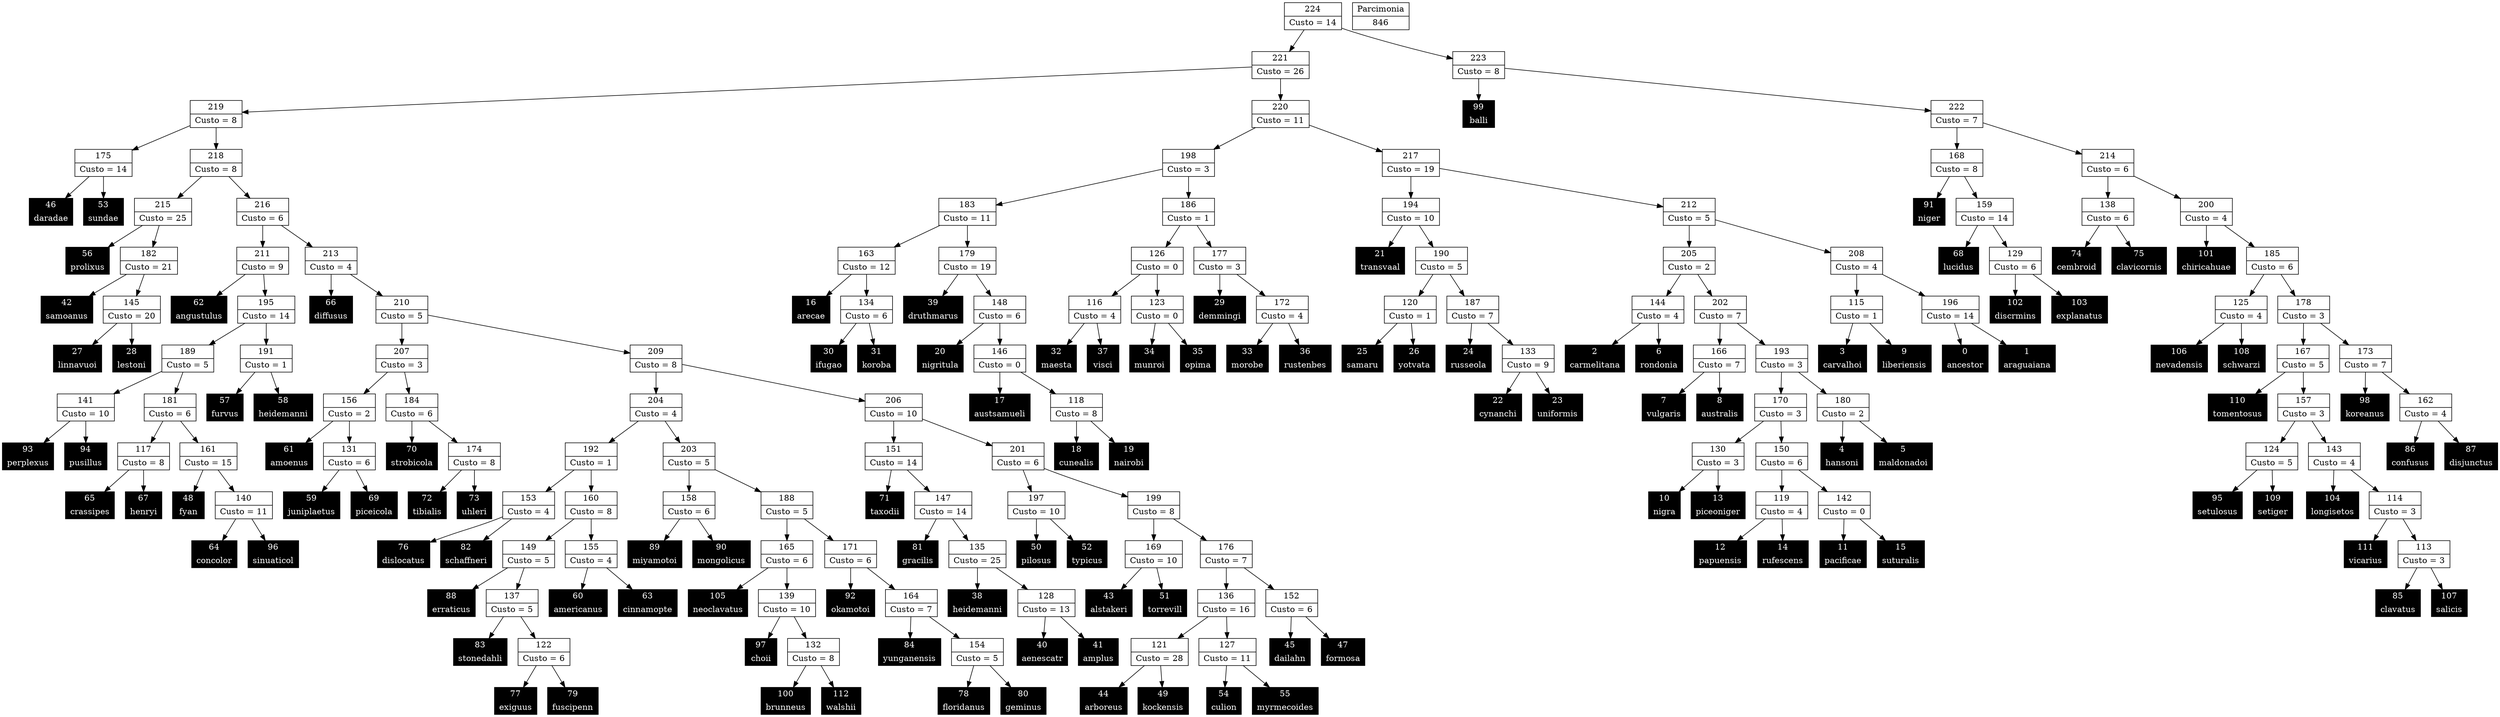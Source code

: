 Digraph G {
0 [shape="record", label="{0 | ancestor}",style=filled, color=black, fontcolor=white,fontsize=14, height=0.5]
1 [shape="record", label="{1 | araguaiana}",style=filled, color=black, fontcolor=white,fontsize=14, height=0.5]
2 [shape="record", label="{2 | carmelitana}",style=filled, color=black, fontcolor=white,fontsize=14, height=0.5]
3 [shape="record", label="{3 | carvalhoi}",style=filled, color=black, fontcolor=white,fontsize=14, height=0.5]
4 [shape="record", label="{4 | hansoni}",style=filled, color=black, fontcolor=white,fontsize=14, height=0.5]
5 [shape="record", label="{5 | maldonadoi}",style=filled, color=black, fontcolor=white,fontsize=14, height=0.5]
6 [shape="record", label="{6 | rondonia}",style=filled, color=black, fontcolor=white,fontsize=14, height=0.5]
7 [shape="record", label="{7 | vulgaris}",style=filled, color=black, fontcolor=white,fontsize=14, height=0.5]
8 [shape="record", label="{8 | australis}",style=filled, color=black, fontcolor=white,fontsize=14, height=0.5]
9 [shape="record", label="{9 | liberiensis}",style=filled, color=black, fontcolor=white,fontsize=14, height=0.5]
10 [shape="record", label="{10 | nigra}",style=filled, color=black, fontcolor=white,fontsize=14, height=0.5]
11 [shape="record", label="{11 | pacificae}",style=filled, color=black, fontcolor=white,fontsize=14, height=0.5]
12 [shape="record", label="{12 | papuensis}",style=filled, color=black, fontcolor=white,fontsize=14, height=0.5]
13 [shape="record", label="{13 | piceoniger}",style=filled, color=black, fontcolor=white,fontsize=14, height=0.5]
14 [shape="record", label="{14 | rufescens}",style=filled, color=black, fontcolor=white,fontsize=14, height=0.5]
15 [shape="record", label="{15 | suturalis}",style=filled, color=black, fontcolor=white,fontsize=14, height=0.5]
16 [shape="record", label="{16 | arecae}",style=filled, color=black, fontcolor=white,fontsize=14, height=0.5]
17 [shape="record", label="{17 | austsamueli}",style=filled, color=black, fontcolor=white,fontsize=14, height=0.5]
18 [shape="record", label="{18 | cunealis}",style=filled, color=black, fontcolor=white,fontsize=14, height=0.5]
19 [shape="record", label="{19 | nairobi}",style=filled, color=black, fontcolor=white,fontsize=14, height=0.5]
20 [shape="record", label="{20 | nigritula}",style=filled, color=black, fontcolor=white,fontsize=14, height=0.5]
21 [shape="record", label="{21 | transvaal}",style=filled, color=black, fontcolor=white,fontsize=14, height=0.5]
22 [shape="record", label="{22 | cynanchi}",style=filled, color=black, fontcolor=white,fontsize=14, height=0.5]
23 [shape="record", label="{23 | uniformis}",style=filled, color=black, fontcolor=white,fontsize=14, height=0.5]
24 [shape="record", label="{24 | russeola}",style=filled, color=black, fontcolor=white,fontsize=14, height=0.5]
25 [shape="record", label="{25 | samaru}",style=filled, color=black, fontcolor=white,fontsize=14, height=0.5]
26 [shape="record", label="{26 | yotvata}",style=filled, color=black, fontcolor=white,fontsize=14, height=0.5]
27 [shape="record", label="{27 | linnavuoi}",style=filled, color=black, fontcolor=white,fontsize=14, height=0.5]
28 [shape="record", label="{28 | lestoni}",style=filled, color=black, fontcolor=white,fontsize=14, height=0.5]
29 [shape="record", label="{29 | demmingi}",style=filled, color=black, fontcolor=white,fontsize=14, height=0.5]
30 [shape="record", label="{30 | ifugao}",style=filled, color=black, fontcolor=white,fontsize=14, height=0.5]
31 [shape="record", label="{31 | koroba}",style=filled, color=black, fontcolor=white,fontsize=14, height=0.5]
32 [shape="record", label="{32 | maesta}",style=filled, color=black, fontcolor=white,fontsize=14, height=0.5]
33 [shape="record", label="{33 | morobe}",style=filled, color=black, fontcolor=white,fontsize=14, height=0.5]
34 [shape="record", label="{34 | munroi}",style=filled, color=black, fontcolor=white,fontsize=14, height=0.5]
35 [shape="record", label="{35 | opima}",style=filled, color=black, fontcolor=white,fontsize=14, height=0.5]
36 [shape="record", label="{36 | rustenbes}",style=filled, color=black, fontcolor=white,fontsize=14, height=0.5]
37 [shape="record", label="{37 | visci}",style=filled, color=black, fontcolor=white,fontsize=14, height=0.5]
38 [shape="record", label="{38 | heidemanni}",style=filled, color=black, fontcolor=white,fontsize=14, height=0.5]
39 [shape="record", label="{39 | druthmarus}",style=filled, color=black, fontcolor=white,fontsize=14, height=0.5]
40 [shape="record", label="{40 | aenescatr}",style=filled, color=black, fontcolor=white,fontsize=14, height=0.5]
41 [shape="record", label="{41 | amplus}",style=filled, color=black, fontcolor=white,fontsize=14, height=0.5]
42 [shape="record", label="{42 | samoanus}",style=filled, color=black, fontcolor=white,fontsize=14, height=0.5]
43 [shape="record", label="{43 | alstakeri}",style=filled, color=black, fontcolor=white,fontsize=14, height=0.5]
44 [shape="record", label="{44 | arboreus}",style=filled, color=black, fontcolor=white,fontsize=14, height=0.5]
45 [shape="record", label="{45 | dailahn}",style=filled, color=black, fontcolor=white,fontsize=14, height=0.5]
46 [shape="record", label="{46 | daradae}",style=filled, color=black, fontcolor=white,fontsize=14, height=0.5]
47 [shape="record", label="{47 | formosa}",style=filled, color=black, fontcolor=white,fontsize=14, height=0.5]
48 [shape="record", label="{48 | fyan}",style=filled, color=black, fontcolor=white,fontsize=14, height=0.5]
49 [shape="record", label="{49 | kockensis}",style=filled, color=black, fontcolor=white,fontsize=14, height=0.5]
50 [shape="record", label="{50 | pilosus}",style=filled, color=black, fontcolor=white,fontsize=14, height=0.5]
51 [shape="record", label="{51 | torrevill}",style=filled, color=black, fontcolor=white,fontsize=14, height=0.5]
52 [shape="record", label="{52 | typicus}",style=filled, color=black, fontcolor=white,fontsize=14, height=0.5]
53 [shape="record", label="{53 | sundae}",style=filled, color=black, fontcolor=white,fontsize=14, height=0.5]
54 [shape="record", label="{54 | culion}",style=filled, color=black, fontcolor=white,fontsize=14, height=0.5]
55 [shape="record", label="{55 | myrmecoides}",style=filled, color=black, fontcolor=white,fontsize=14, height=0.5]
56 [shape="record", label="{56 | prolixus}",style=filled, color=black, fontcolor=white,fontsize=14, height=0.5]
57 [shape="record", label="{57 | furvus}",style=filled, color=black, fontcolor=white,fontsize=14, height=0.5]
58 [shape="record", label="{58 | heidemanni}",style=filled, color=black, fontcolor=white,fontsize=14, height=0.5]
59 [shape="record", label="{59 | juniplaetus}",style=filled, color=black, fontcolor=white,fontsize=14, height=0.5]
60 [shape="record", label="{60 | americanus}",style=filled, color=black, fontcolor=white,fontsize=14, height=0.5]
61 [shape="record", label="{61 | amoenus}",style=filled, color=black, fontcolor=white,fontsize=14, height=0.5]
62 [shape="record", label="{62 | angustulus}",style=filled, color=black, fontcolor=white,fontsize=14, height=0.5]
63 [shape="record", label="{63 | cinnamopte}",style=filled, color=black, fontcolor=white,fontsize=14, height=0.5]
64 [shape="record", label="{64 | concolor}",style=filled, color=black, fontcolor=white,fontsize=14, height=0.5]
65 [shape="record", label="{65 | crassipes}",style=filled, color=black, fontcolor=white,fontsize=14, height=0.5]
66 [shape="record", label="{66 | diffusus}",style=filled, color=black, fontcolor=white,fontsize=14, height=0.5]
67 [shape="record", label="{67 | henryi}",style=filled, color=black, fontcolor=white,fontsize=14, height=0.5]
68 [shape="record", label="{68 | lucidus}",style=filled, color=black, fontcolor=white,fontsize=14, height=0.5]
69 [shape="record", label="{69 | piceicola}",style=filled, color=black, fontcolor=white,fontsize=14, height=0.5]
70 [shape="record", label="{70 | strobicola}",style=filled, color=black, fontcolor=white,fontsize=14, height=0.5]
71 [shape="record", label="{71 | taxodii}",style=filled, color=black, fontcolor=white,fontsize=14, height=0.5]
72 [shape="record", label="{72 | tibialis}",style=filled, color=black, fontcolor=white,fontsize=14, height=0.5]
73 [shape="record", label="{73 | uhleri}",style=filled, color=black, fontcolor=white,fontsize=14, height=0.5]
74 [shape="record", label="{74 | cembroid}",style=filled, color=black, fontcolor=white,fontsize=14, height=0.5]
75 [shape="record", label="{75 | clavicornis}",style=filled, color=black, fontcolor=white,fontsize=14, height=0.5]
76 [shape="record", label="{76 | dislocatus}",style=filled, color=black, fontcolor=white,fontsize=14, height=0.5]
77 [shape="record", label="{77 | exiguus}",style=filled, color=black, fontcolor=white,fontsize=14, height=0.5]
78 [shape="record", label="{78 | floridanus}",style=filled, color=black, fontcolor=white,fontsize=14, height=0.5]
79 [shape="record", label="{79 | fuscipenn}",style=filled, color=black, fontcolor=white,fontsize=14, height=0.5]
80 [shape="record", label="{80 | geminus}",style=filled, color=black, fontcolor=white,fontsize=14, height=0.5]
81 [shape="record", label="{81 | gracilis}",style=filled, color=black, fontcolor=white,fontsize=14, height=0.5]
82 [shape="record", label="{82 | schaffneri}",style=filled, color=black, fontcolor=white,fontsize=14, height=0.5]
83 [shape="record", label="{83 | stonedahli}",style=filled, color=black, fontcolor=white,fontsize=14, height=0.5]
84 [shape="record", label="{84 | yunganensis}",style=filled, color=black, fontcolor=white,fontsize=14, height=0.5]
85 [shape="record", label="{85 | clavatus}",style=filled, color=black, fontcolor=white,fontsize=14, height=0.5]
86 [shape="record", label="{86 | confusus}",style=filled, color=black, fontcolor=white,fontsize=14, height=0.5]
87 [shape="record", label="{87 | disjunctus}",style=filled, color=black, fontcolor=white,fontsize=14, height=0.5]
88 [shape="record", label="{88 | erraticus}",style=filled, color=black, fontcolor=white,fontsize=14, height=0.5]
89 [shape="record", label="{89 | miyamotoi}",style=filled, color=black, fontcolor=white,fontsize=14, height=0.5]
90 [shape="record", label="{90 | mongolicus}",style=filled, color=black, fontcolor=white,fontsize=14, height=0.5]
91 [shape="record", label="{91 | niger}",style=filled, color=black, fontcolor=white,fontsize=14, height=0.5]
92 [shape="record", label="{92 | okamotoi}",style=filled, color=black, fontcolor=white,fontsize=14, height=0.5]
93 [shape="record", label="{93 | perplexus}",style=filled, color=black, fontcolor=white,fontsize=14, height=0.5]
94 [shape="record", label="{94 | pusillus}",style=filled, color=black, fontcolor=white,fontsize=14, height=0.5]
95 [shape="record", label="{95 | setulosus}",style=filled, color=black, fontcolor=white,fontsize=14, height=0.5]
96 [shape="record", label="{96 | sinuaticol}",style=filled, color=black, fontcolor=white,fontsize=14, height=0.5]
97 [shape="record", label="{97 | choii}",style=filled, color=black, fontcolor=white,fontsize=14, height=0.5]
98 [shape="record", label="{98 | koreanus}",style=filled, color=black, fontcolor=white,fontsize=14, height=0.5]
99 [shape="record", label="{99 | balli}",style=filled, color=black, fontcolor=white,fontsize=14, height=0.5]
100 [shape="record", label="{100 | brunneus}",style=filled, color=black, fontcolor=white,fontsize=14, height=0.5]
101 [shape="record", label="{101 | chiricahuae}",style=filled, color=black, fontcolor=white,fontsize=14, height=0.5]
102 [shape="record", label="{102 | discrmins}",style=filled, color=black, fontcolor=white,fontsize=14, height=0.5]
103 [shape="record", label="{103 | explanatus}",style=filled, color=black, fontcolor=white,fontsize=14, height=0.5]
104 [shape="record", label="{104 | longisetos}",style=filled, color=black, fontcolor=white,fontsize=14, height=0.5]
105 [shape="record", label="{105 | neoclavatus}",style=filled, color=black, fontcolor=white,fontsize=14, height=0.5]
106 [shape="record", label="{106 | nevadensis}",style=filled, color=black, fontcolor=white,fontsize=14, height=0.5]
107 [shape="record", label="{107 | salicis}",style=filled, color=black, fontcolor=white,fontsize=14, height=0.5]
108 [shape="record", label="{108 | schwarzi}",style=filled, color=black, fontcolor=white,fontsize=14, height=0.5]
109 [shape="record", label="{109 | setiger}",style=filled, color=black, fontcolor=white,fontsize=14, height=0.5]
110 [shape="record", label="{110 | tomentosus}",style=filled, color=black, fontcolor=white,fontsize=14, height=0.5]
111 [shape="record", label="{111 | vicarius}",style=filled, color=black, fontcolor=white,fontsize=14, height=0.5]
112 [shape="record", label="{112 | walshii}",style=filled, color=black, fontcolor=white,fontsize=14, height=0.5]
113 [shape="record", label="{113|Custo = 3}"]
114 [shape="record", label="{114|Custo = 3}"]
115 [shape="record", label="{115|Custo = 1}"]
116 [shape="record", label="{116|Custo = 4}"]
117 [shape="record", label="{117|Custo = 8}"]
118 [shape="record", label="{118|Custo = 8}"]
119 [shape="record", label="{119|Custo = 4}"]
120 [shape="record", label="{120|Custo = 1}"]
121 [shape="record", label="{121|Custo = 28}"]
122 [shape="record", label="{122|Custo = 6}"]
123 [shape="record", label="{123|Custo = 0}"]
124 [shape="record", label="{124|Custo = 5}"]
125 [shape="record", label="{125|Custo = 4}"]
126 [shape="record", label="{126|Custo = 0}"]
127 [shape="record", label="{127|Custo = 11}"]
128 [shape="record", label="{128|Custo = 13}"]
129 [shape="record", label="{129|Custo = 6}"]
130 [shape="record", label="{130|Custo = 3}"]
131 [shape="record", label="{131|Custo = 6}"]
132 [shape="record", label="{132|Custo = 8}"]
133 [shape="record", label="{133|Custo = 9}"]
134 [shape="record", label="{134|Custo = 6}"]
135 [shape="record", label="{135|Custo = 25}"]
136 [shape="record", label="{136|Custo = 16}"]
137 [shape="record", label="{137|Custo = 5}"]
138 [shape="record", label="{138|Custo = 6}"]
139 [shape="record", label="{139|Custo = 10}"]
140 [shape="record", label="{140|Custo = 11}"]
141 [shape="record", label="{141|Custo = 10}"]
142 [shape="record", label="{142|Custo = 0}"]
143 [shape="record", label="{143|Custo = 4}"]
144 [shape="record", label="{144|Custo = 4}"]
145 [shape="record", label="{145|Custo = 20}"]
146 [shape="record", label="{146|Custo = 0}"]
147 [shape="record", label="{147|Custo = 14}"]
148 [shape="record", label="{148|Custo = 6}"]
149 [shape="record", label="{149|Custo = 5}"]
150 [shape="record", label="{150|Custo = 6}"]
151 [shape="record", label="{151|Custo = 14}"]
152 [shape="record", label="{152|Custo = 6}"]
153 [shape="record", label="{153|Custo = 4}"]
154 [shape="record", label="{154|Custo = 5}"]
155 [shape="record", label="{155|Custo = 4}"]
156 [shape="record", label="{156|Custo = 2}"]
157 [shape="record", label="{157|Custo = 3}"]
158 [shape="record", label="{158|Custo = 6}"]
159 [shape="record", label="{159|Custo = 14}"]
160 [shape="record", label="{160|Custo = 8}"]
161 [shape="record", label="{161|Custo = 15}"]
162 [shape="record", label="{162|Custo = 4}"]
163 [shape="record", label="{163|Custo = 12}"]
164 [shape="record", label="{164|Custo = 7}"]
165 [shape="record", label="{165|Custo = 6}"]
166 [shape="record", label="{166|Custo = 7}"]
167 [shape="record", label="{167|Custo = 5}"]
168 [shape="record", label="{168|Custo = 8}"]
169 [shape="record", label="{169|Custo = 10}"]
170 [shape="record", label="{170|Custo = 3}"]
171 [shape="record", label="{171|Custo = 6}"]
172 [shape="record", label="{172|Custo = 4}"]
173 [shape="record", label="{173|Custo = 7}"]
174 [shape="record", label="{174|Custo = 8}"]
175 [shape="record", label="{175|Custo = 14}"]
176 [shape="record", label="{176|Custo = 7}"]
177 [shape="record", label="{177|Custo = 3}"]
178 [shape="record", label="{178|Custo = 3}"]
179 [shape="record", label="{179|Custo = 19}"]
180 [shape="record", label="{180|Custo = 2}"]
181 [shape="record", label="{181|Custo = 6}"]
182 [shape="record", label="{182|Custo = 21}"]
183 [shape="record", label="{183|Custo = 11}"]
184 [shape="record", label="{184|Custo = 6}"]
185 [shape="record", label="{185|Custo = 6}"]
186 [shape="record", label="{186|Custo = 1}"]
187 [shape="record", label="{187|Custo = 7}"]
188 [shape="record", label="{188|Custo = 5}"]
189 [shape="record", label="{189|Custo = 5}"]
190 [shape="record", label="{190|Custo = 5}"]
191 [shape="record", label="{191|Custo = 1}"]
192 [shape="record", label="{192|Custo = 1}"]
193 [shape="record", label="{193|Custo = 3}"]
194 [shape="record", label="{194|Custo = 10}"]
195 [shape="record", label="{195|Custo = 14}"]
196 [shape="record", label="{196|Custo = 14}"]
197 [shape="record", label="{197|Custo = 10}"]
198 [shape="record", label="{198|Custo = 3}"]
199 [shape="record", label="{199|Custo = 8}"]
200 [shape="record", label="{200|Custo = 4}"]
201 [shape="record", label="{201|Custo = 6}"]
202 [shape="record", label="{202|Custo = 7}"]
203 [shape="record", label="{203|Custo = 5}"]
204 [shape="record", label="{204|Custo = 4}"]
205 [shape="record", label="{205|Custo = 2}"]
206 [shape="record", label="{206|Custo = 10}"]
207 [shape="record", label="{207|Custo = 3}"]
208 [shape="record", label="{208|Custo = 4}"]
209 [shape="record", label="{209|Custo = 8}"]
210 [shape="record", label="{210|Custo = 5}"]
211 [shape="record", label="{211|Custo = 9}"]
212 [shape="record", label="{212|Custo = 5}"]
213 [shape="record", label="{213|Custo = 4}"]
214 [shape="record", label="{214|Custo = 6}"]
215 [shape="record", label="{215|Custo = 25}"]
216 [shape="record", label="{216|Custo = 6}"]
217 [shape="record", label="{217|Custo = 19}"]
218 [shape="record", label="{218|Custo = 8}"]
219 [shape="record", label="{219|Custo = 8}"]
220 [shape="record", label="{220|Custo = 11}"]
221 [shape="record", label="{221|Custo = 26}"]
222 [shape="record", label="{222|Custo = 7}"]
223 [shape="record", label="{223|Custo = 8}"]
224 [shape="record", label="{224|Custo = 14}"]

113->107
113->85
114->113
114->111
115->9
115->3
116->37
116->32
117->67
117->65
118->19
118->18
119->14
119->12
120->26
120->25
121->49
121->44
122->79
122->77
123->35
123->34
124->109
124->95
125->108
125->106
126->123
126->116
127->55
127->54
128->41
128->40
129->103
129->102
130->13
130->10
131->69
131->59
132->112
132->100
133->23
133->22
134->31
134->30
135->128
135->38
136->127
136->121
137->122
137->83
138->75
138->74
139->132
139->97
140->96
140->64
141->94
141->93
142->15
142->11
143->114
143->104
144->6
144->2
145->28
145->27
146->118
146->17
147->135
147->81
148->146
148->20
149->137
149->88
150->142
150->119
151->147
151->71
152->47
152->45
153->82
153->76
154->80
154->78
155->63
155->60
156->131
156->61
157->143
157->124
158->90
158->89
159->129
159->68
160->155
160->149
161->140
161->48
162->87
162->86
163->134
163->16
164->154
164->84
165->139
165->105
166->8
166->7
167->157
167->110
168->159
168->91
169->51
169->43
170->150
170->130
171->164
171->92
172->36
172->33
173->162
173->98
174->73
174->72
175->53
175->46
176->152
176->136
177->172
177->29
178->173
178->167
179->148
179->39
180->5
180->4
181->161
181->117
182->145
182->42
183->179
183->163
184->174
184->70
185->178
185->125
186->177
186->126
187->133
187->24
188->171
188->165
189->181
189->141
190->187
190->120
191->58
191->57
192->160
192->153
193->180
193->170
194->190
194->21
195->191
195->189
196->1
196->0
197->52
197->50
198->186
198->183
199->176
199->169
200->185
200->101
201->199
201->197
202->193
202->166
203->188
203->158
204->203
204->192
205->202
205->144
206->201
206->151
207->184
207->156
208->196
208->115
209->206
209->204
210->209
210->207
211->195
211->62
212->208
212->205
213->210
213->66
214->200
214->138
215->182
215->56
216->213
216->211
217->212
217->194
218->216
218->215
219->218
219->175
220->217
220->198
221->220
221->219
222->214
222->168
223->222
223->99
224->223
224->221

846 [shape="record", label="{Parcimonia|846}"]
}